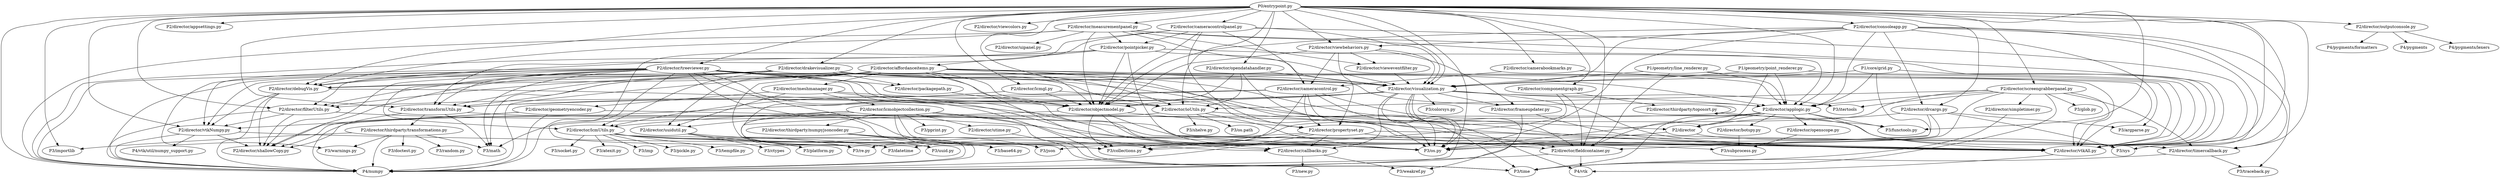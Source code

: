digraph "" {
"P2/director/timercallback.py";
"P2/director/measurementpanel.py";
"P3/os.path";
"P2/director/affordanceitems.py";
"P1/geometry/line_renderer.py";
"P2/director/debugVis.py";
"P2/director/openscope.py";
"P2/director/packagepath.py";
"P4/pygments";
"P2/director/utime.py";
"P3/new.py";
"P2/director/pointpicker.py";
"P2/director/treeviewer.py";
"P4/vtk/util/numpy_support.py";
"P1/geometry/point_renderer.py";
"P2/director/appsettings.py";
"P4/numpy";
"P2/director/viewbehaviors.py";
"P2/director/drakevisualizer.py";
"P4/pygments/lexers";
"P3/importlib";
"P2/director/propertyset.py";
"P3/functools.py";
"P2/director/viewcolors.py";
"P0/entrypoint.py";
"P3/collections.py";
"P3/datetime";
"P2/director/vtkAll.py";
"P2/director/lcmUtils.py";
"P2/director/applogic.py";
"P2/director/camerabookmarks.py";
"P3/pprint.py";
"P3/uuid.py";
"P3/weakref.py";
"P3/atexit.py";
"P3/shelve.py";
"P2/director/visualization.py";
"P2/director/ioUtils.py";
"P2/director/componentgraph.py";
"P3/imp";
"P3/os.py";
"P2/director/lcmobjectcollection.py";
"P2/director/vieweventfilter.py";
"P2/director/thirdparty/toposort.py";
"P2/director/botspy.py";
"P3/itertools";
"P3/json";
"P2/director/screengrabberpanel.py";
"P3/glob.py";
"P3/pickle.py";
"P3/ctypes";
"P2/director/drcargs.py";
"P3/random.py";
"P4/pygments/formatters";
"P2/director/uipanel.py";
"P2/director/geometryencoder.py";
"P3/doctest.py";
"P2/director/thirdparty/numpyjsoncoder.py";
"P2/director/simpletimer.py";
"P3/traceback.py";
"P3/time";
"P2/director/uuidutil.py";
"P3/colorsys.py";
"P2/director/consoleapp.py";
"P2/director/lcmgl.py";
"P3/subprocess.py";
"P2/director/cameracontrol.py";
"P3/argparse.py";
"P2/director/opendatahandler.py";
"P2/director/objectmodel.py";
"P3/base64.py";
"P4/vtk";
"P3/platform.py";
"P2/director/filterUtils.py";
"P2/director/transformUtils.py";
"P2/director/thirdparty/transformations.py";
"P2/director";
"P3/warnings.py";
"P3/tempfile.py";
"P2/director/meshmanager.py";
"P1/core/grid.py";
"P2/director/callbacks.py";
"P2/director/fieldcontainer.py";
"P2/director/frameupdater.py";
"P3/sys";
"P2/director/cameracontrolpanel.py";
"P2/director/shallowCopy.py";
"P3/re.py";
"P2/director/vtkNumpy.py";
"P3/math";
"P2/director/outputconsole.py";
"P3/socket.py";
"P2/director/timercallback.py" -> "P3/traceback.py";
"P2/director/timercallback.py" -> "P3/time";
"P2/director/measurementpanel.py" -> "P2/director/uipanel.py";
"P2/director/measurementpanel.py" -> "P4/numpy";
"P2/director/measurementpanel.py" -> "P2/director/visualization.py";
"P2/director/measurementpanel.py" -> "P2/director/objectmodel.py";
"P2/director/measurementpanel.py" -> "P2/director/vtkAll.py";
"P2/director/measurementpanel.py" -> "P2/director/debugVis.py";
"P2/director/measurementpanel.py" -> "P2/director/pointpicker.py";
"P2/director/measurementpanel.py" -> "P2/director/vieweventfilter.py";
"P2/director/measurementpanel.py" -> "P2/director/applogic.py";
"P2/director/affordanceitems.py" -> "P2/director/filterUtils.py";
"P2/director/affordanceitems.py" -> "P2/director/transformUtils.py";
"P2/director/affordanceitems.py" -> "P2/director";
"P2/director/affordanceitems.py" -> "P3/uuid.py";
"P2/director/affordanceitems.py" -> "P2/director/meshmanager.py";
"P2/director/affordanceitems.py" -> "P2/director/uuidutil.py";
"P2/director/affordanceitems.py" -> "P3/collections.py";
"P2/director/affordanceitems.py" -> "P2/director/visualization.py";
"P2/director/affordanceitems.py" -> "P2/director/objectmodel.py";
"P2/director/affordanceitems.py" -> "P3/os.py";
"P2/director/affordanceitems.py" -> "P2/director/vtkAll.py";
"P2/director/affordanceitems.py" -> "P2/director/debugVis.py";
"P2/director/affordanceitems.py" -> "P2/director/ioUtils.py";
"P2/director/affordanceitems.py" -> "P4/numpy";
"P1/geometry/line_renderer.py" -> "P2/director/fieldcontainer.py";
"P1/geometry/line_renderer.py" -> "P2/director/visualization.py";
"P1/geometry/line_renderer.py" -> "P2/director/vtkAll.py";
"P1/geometry/line_renderer.py" -> "P2/director/applogic.py";
"P2/director/debugVis.py" -> "P4/numpy";
"P2/director/debugVis.py" -> "P2/director/vtkAll.py";
"P2/director/debugVis.py" -> "P2/director/shallowCopy.py";
"P2/director/debugVis.py" -> "P2/director/vtkNumpy.py";
"P2/director/openscope.py" -> "P3/subprocess.py";
"P2/director/packagepath.py" -> "P3/os.py";
"P2/director/utime.py" -> "P3/time";
"P2/director/pointpicker.py" -> "P2/director/visualization.py";
"P2/director/pointpicker.py" -> "P2/director/callbacks.py";
"P2/director/pointpicker.py" -> "P2/director/objectmodel.py";
"P2/director/pointpicker.py" -> "P2/director/vtkAll.py";
"P2/director/pointpicker.py" -> "P2/director/debugVis.py";
"P2/director/pointpicker.py" -> "P4/numpy";
"P2/director/pointpicker.py" -> "P2/director/affordanceitems.py";
"P2/director/treeviewer.py" -> "P2/director/filterUtils.py";
"P2/director/treeviewer.py" -> "P2/director/transformUtils.py";
"P2/director/treeviewer.py" -> "P2/director/shallowCopy.py";
"P2/director/treeviewer.py" -> "P3/re.py";
"P2/director/treeviewer.py" -> "P3/warnings.py";
"P2/director/treeviewer.py" -> "P3/os.py";
"P2/director/treeviewer.py" -> "P2/director/packagepath.py";
"P2/director/treeviewer.py" -> "P2/director/visualization.py";
"P2/director/treeviewer.py" -> "P3/collections.py";
"P2/director/treeviewer.py" -> "P2/director/vtkNumpy.py";
"P2/director/treeviewer.py" -> "P3/math";
"P2/director/treeviewer.py" -> "P2/director/objectmodel.py";
"P2/director/treeviewer.py" -> "P3/json";
"P2/director/treeviewer.py" -> "P2/director/vtkAll.py";
"P2/director/treeviewer.py" -> "P2/director/lcmUtils.py";
"P2/director/treeviewer.py" -> "P3/time";
"P2/director/treeviewer.py" -> "P2/director/debugVis.py";
"P2/director/treeviewer.py" -> "P2/director/ioUtils.py";
"P2/director/treeviewer.py" -> "P4/numpy";
"P2/director/treeviewer.py" -> "P2/director/applogic.py";
"P1/geometry/point_renderer.py" -> "P2/director/fieldcontainer.py";
"P1/geometry/point_renderer.py" -> "P2/director/visualization.py";
"P1/geometry/point_renderer.py" -> "P2/director/vtkAll.py";
"P1/geometry/point_renderer.py" -> "P2/director/applogic.py";
"P2/director/viewbehaviors.py" -> "P2/director/cameracontrol.py";
"P2/director/viewbehaviors.py" -> "P2/director/frameupdater.py";
"P2/director/viewbehaviors.py" -> "P2/director/objectmodel.py";
"P2/director/viewbehaviors.py" -> "P2/director/propertyset.py";
"P2/director/viewbehaviors.py" -> "P2/director/visualization.py";
"P2/director/viewbehaviors.py" -> "P2/director/vieweventfilter.py";
"P2/director/drakevisualizer.py" -> "P2/director/filterUtils.py";
"P2/director/drakevisualizer.py" -> "P2/director/transformUtils.py";
"P2/director/drakevisualizer.py" -> "P2/director/shallowCopy.py";
"P2/director/drakevisualizer.py" -> "P4/numpy";
"P2/director/drakevisualizer.py" -> "P2/director/packagepath.py";
"P2/director/drakevisualizer.py" -> "P2/director/visualization.py";
"P2/director/drakevisualizer.py" -> "P2/director/vtkNumpy.py";
"P2/director/drakevisualizer.py" -> "P3/math";
"P2/director/drakevisualizer.py" -> "P2/director/objectmodel.py";
"P2/director/drakevisualizer.py" -> "P3/os.py";
"P2/director/drakevisualizer.py" -> "P2/director/vtkAll.py";
"P2/director/drakevisualizer.py" -> "P2/director/lcmUtils.py";
"P2/director/drakevisualizer.py" -> "P2/director/debugVis.py";
"P2/director/drakevisualizer.py" -> "P2/director/ioUtils.py";
"P2/director/drakevisualizer.py" -> "P2/director/fieldcontainer.py";
"P2/director/drakevisualizer.py" -> "P2/director/applogic.py";
"P2/director/propertyset.py" -> "P3/re.py";
"P2/director/propertyset.py" -> "P3/collections.py";
"P2/director/propertyset.py" -> "P2/director/callbacks.py";
"P2/director/propertyset.py" -> "P2/director/timercallback.py";
"P2/director/propertyset.py" -> "P4/numpy";
"P2/director/propertyset.py" -> "P2/director/fieldcontainer.py";
"P0/entrypoint.py" -> "P2/director/lcmgl.py";
"P0/entrypoint.py" -> "P2/director/opendatahandler.py";
"P0/entrypoint.py" -> "P3/importlib";
"P0/entrypoint.py" -> "P2/director/timercallback.py";
"P0/entrypoint.py" -> "P2/director/measurementpanel.py";
"P0/entrypoint.py" -> "P2/director/appsettings.py";
"P0/entrypoint.py" -> "P3/functools.py";
"P0/entrypoint.py" -> "P2/director/applogic.py";
"P0/entrypoint.py" -> "P2/director/filterUtils.py";
"P0/entrypoint.py" -> "P2/director/transformUtils.py";
"P0/entrypoint.py" -> "P2/director/viewcolors.py";
"P0/entrypoint.py" -> "P2/director/vtkAll.py";
"P0/entrypoint.py" -> "P2/director/screengrabberpanel.py";
"P0/entrypoint.py" -> "P2/director/debugVis.py";
"P0/entrypoint.py" -> "P2/director/fieldcontainer.py";
"P0/entrypoint.py" -> "P2/director/camerabookmarks.py";
"P0/entrypoint.py" -> "P2/director/drcargs.py";
"P0/entrypoint.py" -> "P2/director/componentgraph.py";
"P0/entrypoint.py" -> "P2/director/outputconsole.py";
"P0/entrypoint.py" -> "P3/sys";
"P0/entrypoint.py" -> "P2/director/cameracontrolpanel.py";
"P0/entrypoint.py" -> "P2/director/treeviewer.py";
"P0/entrypoint.py" -> "P2/director/objectmodel.py";
"P0/entrypoint.py" -> "P2/director/vtkNumpy.py";
"P0/entrypoint.py" -> "P3/os.py";
"P0/entrypoint.py" -> "P4/numpy";
"P0/entrypoint.py" -> "P2/director/visualization.py";
"P0/entrypoint.py" -> "P2/director/ioUtils.py";
"P0/entrypoint.py" -> "P2/director/viewbehaviors.py";
"P0/entrypoint.py" -> "P2/director/drakevisualizer.py";
"P0/entrypoint.py" -> "P2/director/consoleapp.py";
"P2/director/vtkAll.py" -> "P4/vtk";
"P2/director/lcmUtils.py" -> "P3/imp";
"P2/director/lcmUtils.py" -> "P3/pickle.py";
"P2/director/lcmUtils.py" -> "P3/tempfile.py";
"P2/director/lcmUtils.py" -> "P3/re.py";
"P2/director/lcmUtils.py" -> "P3/subprocess.py";
"P2/director/lcmUtils.py" -> "P3/datetime";
"P2/director/lcmUtils.py" -> "P3/os.py";
"P2/director/lcmUtils.py" -> "P3/atexit.py";
"P2/director/lcmUtils.py" -> "P3/socket.py";
"P2/director/lcmUtils.py" -> "P3/sys";
"P2/director/applogic.py" -> "P2/director";
"P2/director/applogic.py" -> "P2/director/botspy.py";
"P2/director/applogic.py" -> "P3/math";
"P2/director/applogic.py" -> "P3/os.py";
"P2/director/applogic.py" -> "P2/director/vtkAll.py";
"P2/director/applogic.py" -> "P3/time";
"P2/director/applogic.py" -> "P3/functools.py";
"P2/director/applogic.py" -> "P2/director/openscope.py";
"P2/director/camerabookmarks.py" -> "P2/director/cameracontrol.py";
"P2/director/camerabookmarks.py" -> "P2/director/applogic.py";
"P2/director/visualization.py" -> "P2/director/filterUtils.py";
"P2/director/visualization.py" -> "P2/director/transformUtils.py";
"P2/director/visualization.py" -> "P2/director/shallowCopy.py";
"P2/director/visualization.py" -> "P3/itertools";
"P2/director/visualization.py" -> "P4/numpy";
"P2/director/visualization.py" -> "P3/weakref.py";
"P2/director/visualization.py" -> "P2/director/frameupdater.py";
"P2/director/visualization.py" -> "P2/director/callbacks.py";
"P2/director/visualization.py" -> "P2/director/objectmodel.py";
"P2/director/visualization.py" -> "P3/os.py";
"P2/director/visualization.py" -> "P2/director/vtkAll.py";
"P2/director/visualization.py" -> "P2/director/fieldcontainer.py";
"P2/director/visualization.py" -> "P3/colorsys.py";
"P2/director/visualization.py" -> "P2/director/applogic.py";
"P2/director/ioUtils.py" -> "P2/director/vtkAll.py";
"P2/director/ioUtils.py" -> "P3/os.py";
"P2/director/ioUtils.py" -> "P2/director/shallowCopy.py";
"P2/director/ioUtils.py" -> "P3/os.path";
"P2/director/ioUtils.py" -> "P3/shelve.py";
"P2/director/componentgraph.py" -> "P2/director/fieldcontainer.py";
"P2/director/componentgraph.py" -> "P3/collections.py";
"P2/director/componentgraph.py" -> "P2/director/thirdparty/toposort.py";
"P2/director/lcmobjectcollection.py" -> "P2/director/thirdparty/numpyjsoncoder.py";
"P2/director/lcmobjectcollection.py" -> "P3/uuid.py";
"P2/director/lcmobjectcollection.py" -> "P3/collections.py";
"P2/director/lcmobjectcollection.py" -> "P2/director/callbacks.py";
"P2/director/lcmobjectcollection.py" -> "P3/pprint.py";
"P2/director/lcmobjectcollection.py" -> "P3/json";
"P2/director/lcmobjectcollection.py" -> "P2/director/lcmUtils.py";
"P2/director/lcmobjectcollection.py" -> "P3/time";
"P2/director/lcmobjectcollection.py" -> "P2/director/uuidutil.py";
"P2/director/lcmobjectcollection.py" -> "P2/director/utime.py";
"P2/director/vieweventfilter.py" -> "P2/director/visualization.py";
"P2/director/thirdparty/toposort.py" -> "P2/director/thirdparty/toposort.py";
"P2/director/thirdparty/toposort.py" -> "P3/functools.py";
"P2/director/botspy.py" -> "P3/subprocess.py";
"P2/director/screengrabberpanel.py" -> "P2/director/simpletimer.py";
"P2/director/screengrabberpanel.py" -> "P3/itertools";
"P2/director/screengrabberpanel.py" -> "P3/datetime";
"P2/director/screengrabberpanel.py" -> "P2/director/timercallback.py";
"P2/director/screengrabberpanel.py" -> "P3/os.py";
"P2/director/screengrabberpanel.py" -> "P2/director/vtkAll.py";
"P2/director/screengrabberpanel.py" -> "P3/time";
"P2/director/screengrabberpanel.py" -> "P2/director/ioUtils.py";
"P2/director/screengrabberpanel.py" -> "P3/glob.py";
"P2/director/screengrabberpanel.py" -> "P2/director/applogic.py";
"P2/director/drcargs.py" -> "P3/os.py";
"P2/director/drcargs.py" -> "P3/sys";
"P2/director/drcargs.py" -> "P3/json";
"P2/director/drcargs.py" -> "P3/argparse.py";
"P2/director/drcargs.py" -> "P2/director";
"P2/director/geometryencoder.py" -> "P4/numpy";
"P2/director/geometryencoder.py" -> "P2/director/vtkAll.py";
"P2/director/geometryencoder.py" -> "P2/director/shallowCopy.py";
"P2/director/geometryencoder.py" -> "P2/director/vtkNumpy.py";
"P2/director/thirdparty/numpyjsoncoder.py" -> "P3/json";
"P2/director/thirdparty/numpyjsoncoder.py" -> "P4/numpy";
"P2/director/thirdparty/numpyjsoncoder.py" -> "P3/base64.py";
"P2/director/simpletimer.py" -> "P3/time";
"P2/director/uuidutil.py" -> "P3/platform.py";
"P2/director/uuidutil.py" -> "P3/ctypes";
"P2/director/uuidutil.py" -> "P3/uuid.py";
"P2/director/consoleapp.py" -> "P3/sys";
"P2/director/consoleapp.py" -> "P2/director/timercallback.py";
"P2/director/consoleapp.py" -> "P2/director/drcargs.py";
"P2/director/consoleapp.py" -> "P3/traceback.py";
"P2/director/consoleapp.py" -> "P2/director/objectmodel.py";
"P2/director/consoleapp.py" -> "P3/os.py";
"P2/director/consoleapp.py" -> "P2/director/visualization.py";
"P2/director/consoleapp.py" -> "P3/argparse.py";
"P2/director/consoleapp.py" -> "P2/director/viewbehaviors.py";
"P2/director/consoleapp.py" -> "P2/director/applogic.py";
"P2/director/lcmgl.py" -> "P2/director/objectmodel.py";
"P2/director/lcmgl.py" -> "P2/director/vtkAll.py";
"P2/director/lcmgl.py" -> "P2/director/lcmUtils.py";
"P2/director/cameracontrol.py" -> "P2/director/transformUtils.py";
"P2/director/cameracontrol.py" -> "P4/vtk";
"P2/director/cameracontrol.py" -> "P3/collections.py";
"P2/director/cameracontrol.py" -> "P2/director/timercallback.py";
"P2/director/cameracontrol.py" -> "P2/director/propertyset.py";
"P2/director/cameracontrol.py" -> "P4/numpy";
"P2/director/cameracontrol.py" -> "P3/time";
"P2/director/opendatahandler.py" -> "P2/director/ioUtils.py";
"P2/director/opendatahandler.py" -> "P2/director/objectmodel.py";
"P2/director/opendatahandler.py" -> "P3/os.py";
"P2/director/opendatahandler.py" -> "P2/director/visualization.py";
"P2/director/objectmodel.py" -> "P3/re.py";
"P2/director/objectmodel.py" -> "P2/director/propertyset.py";
"P2/director/objectmodel.py" -> "P3/os.py";
"P2/director/objectmodel.py" -> "P3/collections.py";
"P2/director/objectmodel.py" -> "P2/director/callbacks.py";
"P2/director/filterUtils.py" -> "P4/numpy";
"P2/director/filterUtils.py" -> "P2/director/vtkAll.py";
"P2/director/filterUtils.py" -> "P2/director/shallowCopy.py";
"P2/director/filterUtils.py" -> "P2/director/vtkNumpy.py";
"P2/director/transformUtils.py" -> "P4/numpy";
"P2/director/transformUtils.py" -> "P2/director/vtkAll.py";
"P2/director/transformUtils.py" -> "P2/director/thirdparty/transformations.py";
"P2/director/transformUtils.py" -> "P3/math";
"P2/director/thirdparty/transformations.py" -> "P3/doctest.py";
"P2/director/thirdparty/transformations.py" -> "P3/warnings.py";
"P2/director/thirdparty/transformations.py" -> "P3/random.py";
"P2/director/thirdparty/transformations.py" -> "P3/math";
"P2/director/thirdparty/transformations.py" -> "P4/numpy";
"P2/director/thirdparty/transformations.py" -> "P3/importlib";
"P2/director" -> "P3/os.py";
"P2/director" -> "P3/sys";
"P2/director/meshmanager.py" -> "P2/director/ioUtils.py";
"P2/director/meshmanager.py" -> "P2/director/geometryencoder.py";
"P2/director/meshmanager.py" -> "P2/director/lcmobjectcollection.py";
"P2/director/meshmanager.py" -> "P3/os.py";
"P2/director/meshmanager.py" -> "P2/director/uuidutil.py";
"P1/core/grid.py" -> "P2/director/fieldcontainer.py";
"P1/core/grid.py" -> "P2/director/visualization.py";
"P1/core/grid.py" -> "P2/director/vtkAll.py";
"P1/core/grid.py" -> "P2/director/applogic.py";
"P2/director/callbacks.py" -> "P3/weakref.py";
"P2/director/callbacks.py" -> "P3/new.py";
"P2/director/fieldcontainer.py" -> "P4/numpy";
"P2/director/fieldcontainer.py" -> "P4/vtk";
"P2/director/frameupdater.py" -> "P4/numpy";
"P2/director/frameupdater.py" -> "P2/director/vtkAll.py";
"P2/director/cameracontrolpanel.py" -> "P2/director/cameracontrol.py";
"P2/director/cameracontrolpanel.py" -> "P4/numpy";
"P2/director/cameracontrolpanel.py" -> "P2/director/objectmodel.py";
"P2/director/cameracontrolpanel.py" -> "P2/director/propertyset.py";
"P2/director/cameracontrolpanel.py" -> "P2/director/transformUtils.py";
"P2/director/cameracontrolpanel.py" -> "P2/director/vtkAll.py";
"P2/director/cameracontrolpanel.py" -> "P2/director/visualization.py";
"P2/director/cameracontrolpanel.py" -> "P2/director/pointpicker.py";
"P2/director/vtkNumpy.py" -> "P4/numpy";
"P2/director/vtkNumpy.py" -> "P2/director/vtkAll.py";
"P2/director/vtkNumpy.py" -> "P2/director/shallowCopy.py";
"P2/director/vtkNumpy.py" -> "P4/vtk/util/numpy_support.py";
"P2/director/outputconsole.py" -> "P4/pygments/lexers";
"P2/director/outputconsole.py" -> "P4/pygments/formatters";
"P2/director/outputconsole.py" -> "P4/pygments";
}
